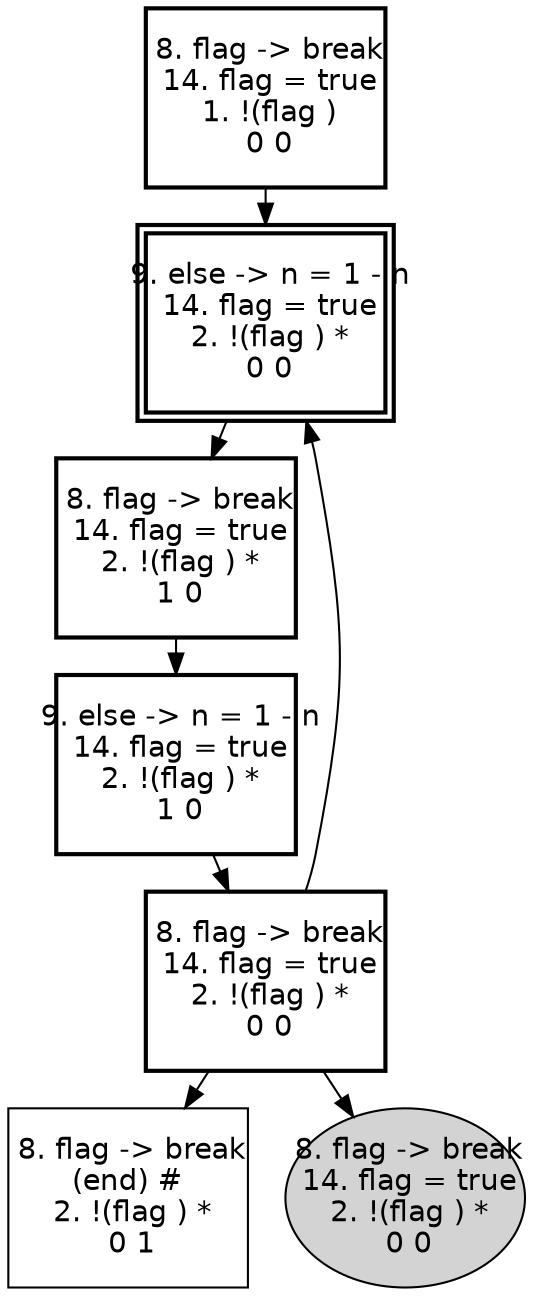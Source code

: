 digraph "" {
  graph [size="16,12",ranksep=.25];               
  node [shape=box,fontname=Helvetica,fontsize=14];
  node [width=1.6,height=1.2,fixedsize=true];     
 0 [label=" 8. flag -> break\n 14. flag = true\n 1. !(flag )\n 0 0\n" style = bold ];
 1 [label=" 9. else -> n = 1 - n\n 14. flag = true\n 2. !(flag ) *\n 0 0\n" peripheries = 2  style = bold ];
 2 [label=" 8. flag -> break\n 14. flag = true\n 2. !(flag ) *\n 1 0\n" style = bold ];
 3 [label=" 9. else -> n = 1 - n\n 14. flag = true\n 2. !(flag ) *\n 1 0\n" style = bold ];
 4 [label=" 8. flag -> break\n 14. flag = true\n 2. !(flag ) *\n 0 0\n" style = bold ];
 5 [label=" 8. flag -> break\n(end) #\n 2. !(flag ) *\n 0 1\n"];
 6 [label=" 8. flag -> break\n 14. flag = true\n 2. !(flag ) *\n 0 0\n" shape = ellipse  style = bold  style = filled ];
 0 -> 1;
 1 -> 2;
 2 -> 3;
 3 -> 4;
 4 -> 1;
 4 -> 5;
 4 -> 6;
}

